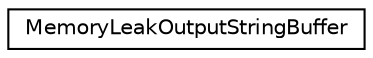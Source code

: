 digraph "Graphical Class Hierarchy"
{
 // LATEX_PDF_SIZE
  edge [fontname="Helvetica",fontsize="10",labelfontname="Helvetica",labelfontsize="10"];
  node [fontname="Helvetica",fontsize="10",shape=record];
  rankdir="LR";
  Node0 [label="MemoryLeakOutputStringBuffer",height=0.2,width=0.4,color="black", fillcolor="white", style="filled",URL="$classMemoryLeakOutputStringBuffer.html",tooltip=" "];
}

